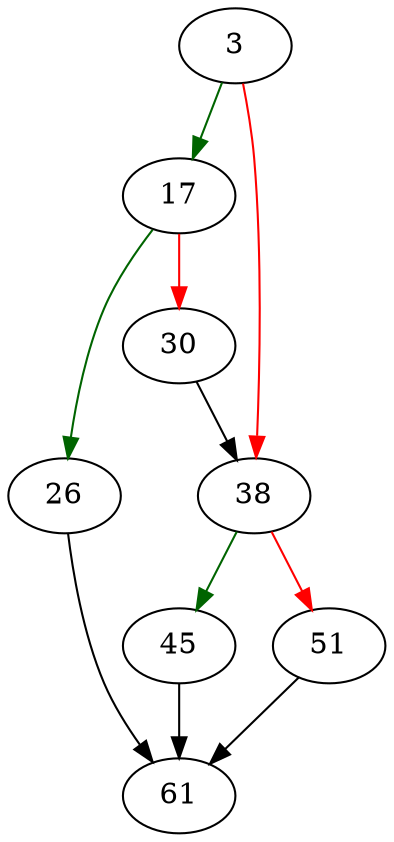 strict digraph "mkFullPathname" {
	// Node definitions.
	3 [entry=true];
	17;
	38;
	26;
	30;
	61;
	45;
	51;

	// Edge definitions.
	3 -> 17 [
		color=darkgreen
		cond=true
	];
	3 -> 38 [
		color=red
		cond=false
	];
	17 -> 26 [
		color=darkgreen
		cond=true
	];
	17 -> 30 [
		color=red
		cond=false
	];
	38 -> 45 [
		color=darkgreen
		cond=true
	];
	38 -> 51 [
		color=red
		cond=false
	];
	26 -> 61;
	30 -> 38;
	45 -> 61;
	51 -> 61;
}